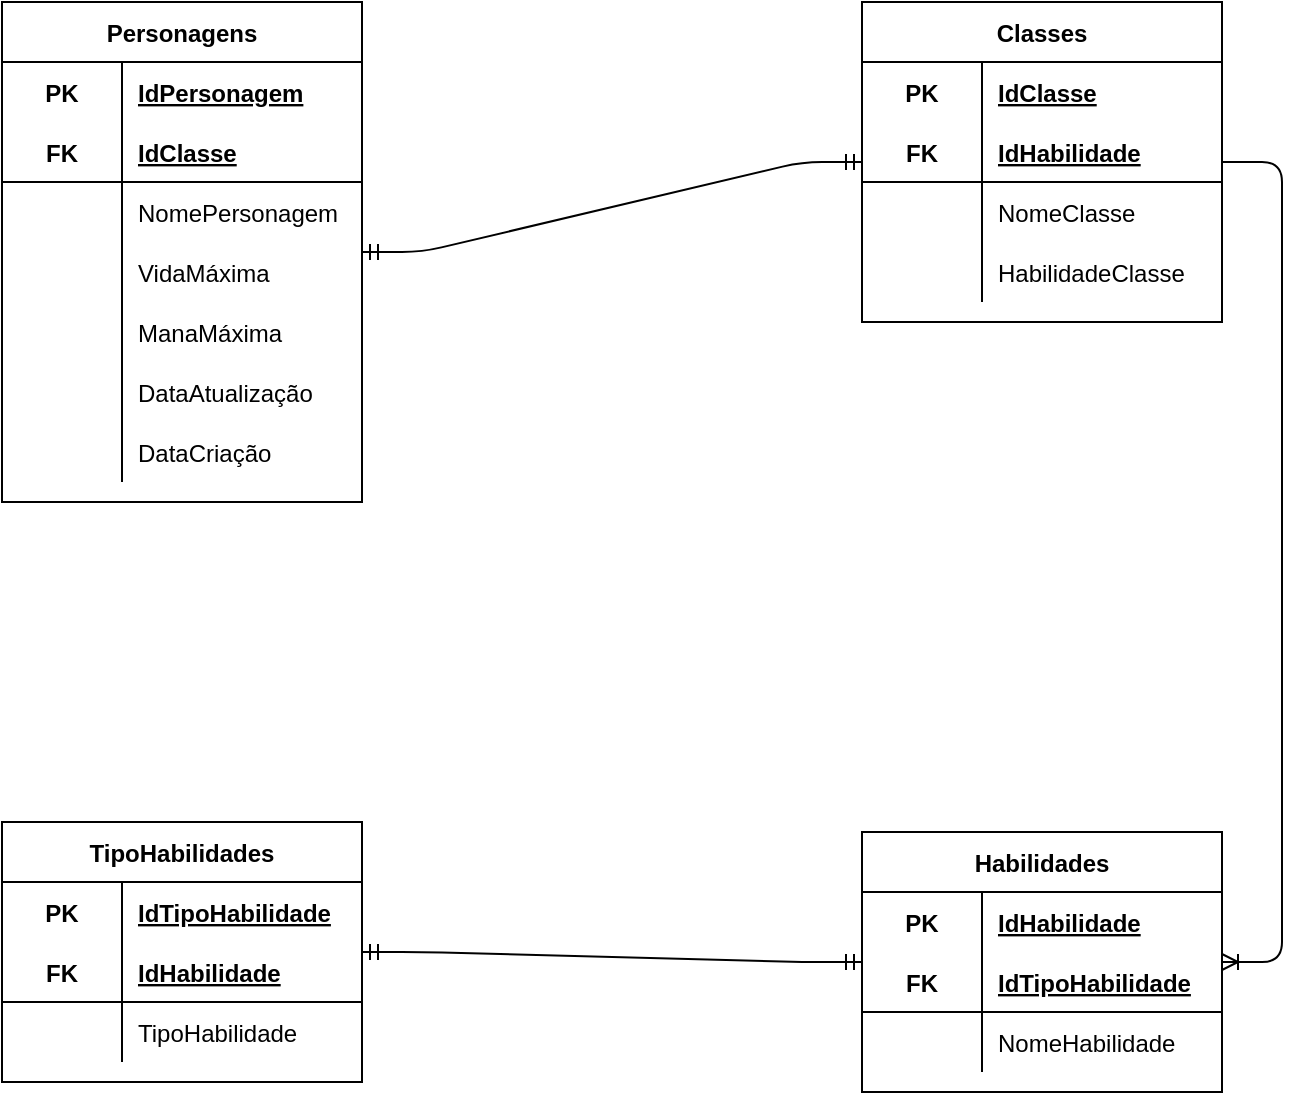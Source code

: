 <mxfile version="14.4.3" type="device"><diagram id="c4JNf_nerXgongmAmnPN" name="Page-1"><mxGraphModel dx="868" dy="482" grid="1" gridSize="10" guides="1" tooltips="1" connect="1" arrows="1" fold="1" page="1" pageScale="1" pageWidth="827" pageHeight="1169" math="0" shadow="0"><root><mxCell id="0"/><mxCell id="1" parent="0"/><mxCell id="SGRVbIkBx2ZCNKihLxU8-1" value="Personagens" style="shape=table;startSize=30;container=1;collapsible=1;childLayout=tableLayout;fixedRows=1;rowLines=0;fontStyle=1;align=center;resizeLast=1;" vertex="1" parent="1"><mxGeometry x="40" y="40" width="180" height="250" as="geometry"><mxRectangle x="40" y="40" width="110" height="30" as="alternateBounds"/></mxGeometry></mxCell><mxCell id="SGRVbIkBx2ZCNKihLxU8-2" value="" style="shape=partialRectangle;collapsible=0;dropTarget=0;pointerEvents=0;fillColor=none;top=0;left=0;bottom=0;right=0;points=[[0,0.5],[1,0.5]];portConstraint=eastwest;" vertex="1" parent="SGRVbIkBx2ZCNKihLxU8-1"><mxGeometry y="30" width="180" height="30" as="geometry"/></mxCell><mxCell id="SGRVbIkBx2ZCNKihLxU8-3" value="PK" style="shape=partialRectangle;connectable=0;fillColor=none;top=0;left=0;bottom=0;right=0;fontStyle=1;overflow=hidden;" vertex="1" parent="SGRVbIkBx2ZCNKihLxU8-2"><mxGeometry width="60" height="30" as="geometry"/></mxCell><mxCell id="SGRVbIkBx2ZCNKihLxU8-4" value="IdPersonagem" style="shape=partialRectangle;connectable=0;fillColor=none;top=0;left=0;bottom=0;right=0;align=left;spacingLeft=6;fontStyle=5;overflow=hidden;" vertex="1" parent="SGRVbIkBx2ZCNKihLxU8-2"><mxGeometry x="60" width="120" height="30" as="geometry"/></mxCell><mxCell id="SGRVbIkBx2ZCNKihLxU8-5" value="" style="shape=partialRectangle;collapsible=0;dropTarget=0;pointerEvents=0;fillColor=none;top=0;left=0;bottom=1;right=0;points=[[0,0.5],[1,0.5]];portConstraint=eastwest;" vertex="1" parent="SGRVbIkBx2ZCNKihLxU8-1"><mxGeometry y="60" width="180" height="30" as="geometry"/></mxCell><mxCell id="SGRVbIkBx2ZCNKihLxU8-6" value="FK" style="shape=partialRectangle;connectable=0;fillColor=none;top=0;left=0;bottom=0;right=0;fontStyle=1;overflow=hidden;" vertex="1" parent="SGRVbIkBx2ZCNKihLxU8-5"><mxGeometry width="60" height="30" as="geometry"/></mxCell><mxCell id="SGRVbIkBx2ZCNKihLxU8-7" value="IdClasse" style="shape=partialRectangle;connectable=0;fillColor=none;top=0;left=0;bottom=0;right=0;align=left;spacingLeft=6;fontStyle=5;overflow=hidden;" vertex="1" parent="SGRVbIkBx2ZCNKihLxU8-5"><mxGeometry x="60" width="120" height="30" as="geometry"/></mxCell><mxCell id="SGRVbIkBx2ZCNKihLxU8-8" value="" style="shape=partialRectangle;collapsible=0;dropTarget=0;pointerEvents=0;fillColor=none;top=0;left=0;bottom=0;right=0;points=[[0,0.5],[1,0.5]];portConstraint=eastwest;" vertex="1" parent="SGRVbIkBx2ZCNKihLxU8-1"><mxGeometry y="90" width="180" height="30" as="geometry"/></mxCell><mxCell id="SGRVbIkBx2ZCNKihLxU8-9" value="" style="shape=partialRectangle;connectable=0;fillColor=none;top=0;left=0;bottom=0;right=0;editable=1;overflow=hidden;" vertex="1" parent="SGRVbIkBx2ZCNKihLxU8-8"><mxGeometry width="60" height="30" as="geometry"/></mxCell><mxCell id="SGRVbIkBx2ZCNKihLxU8-10" value="NomePersonagem" style="shape=partialRectangle;connectable=0;fillColor=none;top=0;left=0;bottom=0;right=0;align=left;spacingLeft=6;overflow=hidden;" vertex="1" parent="SGRVbIkBx2ZCNKihLxU8-8"><mxGeometry x="60" width="120" height="30" as="geometry"/></mxCell><mxCell id="SGRVbIkBx2ZCNKihLxU8-11" value="" style="shape=partialRectangle;collapsible=0;dropTarget=0;pointerEvents=0;fillColor=none;top=0;left=0;bottom=0;right=0;points=[[0,0.5],[1,0.5]];portConstraint=eastwest;" vertex="1" parent="SGRVbIkBx2ZCNKihLxU8-1"><mxGeometry y="120" width="180" height="30" as="geometry"/></mxCell><mxCell id="SGRVbIkBx2ZCNKihLxU8-12" value="" style="shape=partialRectangle;connectable=0;fillColor=none;top=0;left=0;bottom=0;right=0;editable=1;overflow=hidden;" vertex="1" parent="SGRVbIkBx2ZCNKihLxU8-11"><mxGeometry width="60" height="30" as="geometry"/></mxCell><mxCell id="SGRVbIkBx2ZCNKihLxU8-13" value="VidaMáxima" style="shape=partialRectangle;connectable=0;fillColor=none;top=0;left=0;bottom=0;right=0;align=left;spacingLeft=6;overflow=hidden;" vertex="1" parent="SGRVbIkBx2ZCNKihLxU8-11"><mxGeometry x="60" width="120" height="30" as="geometry"/></mxCell><mxCell id="SGRVbIkBx2ZCNKihLxU8-34" style="shape=partialRectangle;collapsible=0;dropTarget=0;pointerEvents=0;fillColor=none;top=0;left=0;bottom=0;right=0;points=[[0,0.5],[1,0.5]];portConstraint=eastwest;" vertex="1" parent="SGRVbIkBx2ZCNKihLxU8-1"><mxGeometry y="150" width="180" height="30" as="geometry"/></mxCell><mxCell id="SGRVbIkBx2ZCNKihLxU8-35" style="shape=partialRectangle;connectable=0;fillColor=none;top=0;left=0;bottom=0;right=0;editable=1;overflow=hidden;" vertex="1" parent="SGRVbIkBx2ZCNKihLxU8-34"><mxGeometry width="60" height="30" as="geometry"/></mxCell><mxCell id="SGRVbIkBx2ZCNKihLxU8-36" value="ManaMáxima" style="shape=partialRectangle;connectable=0;fillColor=none;top=0;left=0;bottom=0;right=0;align=left;spacingLeft=6;overflow=hidden;" vertex="1" parent="SGRVbIkBx2ZCNKihLxU8-34"><mxGeometry x="60" width="120" height="30" as="geometry"/></mxCell><mxCell id="SGRVbIkBx2ZCNKihLxU8-37" style="shape=partialRectangle;collapsible=0;dropTarget=0;pointerEvents=0;fillColor=none;top=0;left=0;bottom=0;right=0;points=[[0,0.5],[1,0.5]];portConstraint=eastwest;" vertex="1" parent="SGRVbIkBx2ZCNKihLxU8-1"><mxGeometry y="180" width="180" height="30" as="geometry"/></mxCell><mxCell id="SGRVbIkBx2ZCNKihLxU8-38" style="shape=partialRectangle;connectable=0;fillColor=none;top=0;left=0;bottom=0;right=0;editable=1;overflow=hidden;" vertex="1" parent="SGRVbIkBx2ZCNKihLxU8-37"><mxGeometry width="60" height="30" as="geometry"/></mxCell><mxCell id="SGRVbIkBx2ZCNKihLxU8-39" value="DataAtualização" style="shape=partialRectangle;connectable=0;fillColor=none;top=0;left=0;bottom=0;right=0;align=left;spacingLeft=6;overflow=hidden;" vertex="1" parent="SGRVbIkBx2ZCNKihLxU8-37"><mxGeometry x="60" width="120" height="30" as="geometry"/></mxCell><mxCell id="SGRVbIkBx2ZCNKihLxU8-40" style="shape=partialRectangle;collapsible=0;dropTarget=0;pointerEvents=0;fillColor=none;top=0;left=0;bottom=0;right=0;points=[[0,0.5],[1,0.5]];portConstraint=eastwest;" vertex="1" parent="SGRVbIkBx2ZCNKihLxU8-1"><mxGeometry y="210" width="180" height="30" as="geometry"/></mxCell><mxCell id="SGRVbIkBx2ZCNKihLxU8-41" style="shape=partialRectangle;connectable=0;fillColor=none;top=0;left=0;bottom=0;right=0;editable=1;overflow=hidden;" vertex="1" parent="SGRVbIkBx2ZCNKihLxU8-40"><mxGeometry width="60" height="30" as="geometry"/></mxCell><mxCell id="SGRVbIkBx2ZCNKihLxU8-42" value="DataCriação" style="shape=partialRectangle;connectable=0;fillColor=none;top=0;left=0;bottom=0;right=0;align=left;spacingLeft=6;overflow=hidden;" vertex="1" parent="SGRVbIkBx2ZCNKihLxU8-40"><mxGeometry x="60" width="120" height="30" as="geometry"/></mxCell><mxCell id="SGRVbIkBx2ZCNKihLxU8-56" value="Classes" style="shape=table;startSize=30;container=1;collapsible=1;childLayout=tableLayout;fixedRows=1;rowLines=0;fontStyle=1;align=center;resizeLast=1;" vertex="1" parent="1"><mxGeometry x="470" y="40" width="180" height="160" as="geometry"/></mxCell><mxCell id="SGRVbIkBx2ZCNKihLxU8-57" value="" style="shape=partialRectangle;collapsible=0;dropTarget=0;pointerEvents=0;fillColor=none;top=0;left=0;bottom=0;right=0;points=[[0,0.5],[1,0.5]];portConstraint=eastwest;" vertex="1" parent="SGRVbIkBx2ZCNKihLxU8-56"><mxGeometry y="30" width="180" height="30" as="geometry"/></mxCell><mxCell id="SGRVbIkBx2ZCNKihLxU8-58" value="PK" style="shape=partialRectangle;connectable=0;fillColor=none;top=0;left=0;bottom=0;right=0;fontStyle=1;overflow=hidden;" vertex="1" parent="SGRVbIkBx2ZCNKihLxU8-57"><mxGeometry width="60" height="30" as="geometry"/></mxCell><mxCell id="SGRVbIkBx2ZCNKihLxU8-59" value="IdClasse" style="shape=partialRectangle;connectable=0;fillColor=none;top=0;left=0;bottom=0;right=0;align=left;spacingLeft=6;fontStyle=5;overflow=hidden;" vertex="1" parent="SGRVbIkBx2ZCNKihLxU8-57"><mxGeometry x="60" width="120" height="30" as="geometry"/></mxCell><mxCell id="SGRVbIkBx2ZCNKihLxU8-60" value="" style="shape=partialRectangle;collapsible=0;dropTarget=0;pointerEvents=0;fillColor=none;top=0;left=0;bottom=1;right=0;points=[[0,0.5],[1,0.5]];portConstraint=eastwest;" vertex="1" parent="SGRVbIkBx2ZCNKihLxU8-56"><mxGeometry y="60" width="180" height="30" as="geometry"/></mxCell><mxCell id="SGRVbIkBx2ZCNKihLxU8-61" value="FK" style="shape=partialRectangle;connectable=0;fillColor=none;top=0;left=0;bottom=0;right=0;fontStyle=1;overflow=hidden;" vertex="1" parent="SGRVbIkBx2ZCNKihLxU8-60"><mxGeometry width="60" height="30" as="geometry"/></mxCell><mxCell id="SGRVbIkBx2ZCNKihLxU8-62" value="IdHabilidade" style="shape=partialRectangle;connectable=0;fillColor=none;top=0;left=0;bottom=0;right=0;align=left;spacingLeft=6;fontStyle=5;overflow=hidden;" vertex="1" parent="SGRVbIkBx2ZCNKihLxU8-60"><mxGeometry x="60" width="120" height="30" as="geometry"/></mxCell><mxCell id="SGRVbIkBx2ZCNKihLxU8-63" value="" style="shape=partialRectangle;collapsible=0;dropTarget=0;pointerEvents=0;fillColor=none;top=0;left=0;bottom=0;right=0;points=[[0,0.5],[1,0.5]];portConstraint=eastwest;" vertex="1" parent="SGRVbIkBx2ZCNKihLxU8-56"><mxGeometry y="90" width="180" height="30" as="geometry"/></mxCell><mxCell id="SGRVbIkBx2ZCNKihLxU8-64" value="" style="shape=partialRectangle;connectable=0;fillColor=none;top=0;left=0;bottom=0;right=0;editable=1;overflow=hidden;" vertex="1" parent="SGRVbIkBx2ZCNKihLxU8-63"><mxGeometry width="60" height="30" as="geometry"/></mxCell><mxCell id="SGRVbIkBx2ZCNKihLxU8-65" value="NomeClasse" style="shape=partialRectangle;connectable=0;fillColor=none;top=0;left=0;bottom=0;right=0;align=left;spacingLeft=6;overflow=hidden;" vertex="1" parent="SGRVbIkBx2ZCNKihLxU8-63"><mxGeometry x="60" width="120" height="30" as="geometry"/></mxCell><mxCell id="SGRVbIkBx2ZCNKihLxU8-66" value="" style="shape=partialRectangle;collapsible=0;dropTarget=0;pointerEvents=0;fillColor=none;top=0;left=0;bottom=0;right=0;points=[[0,0.5],[1,0.5]];portConstraint=eastwest;" vertex="1" parent="SGRVbIkBx2ZCNKihLxU8-56"><mxGeometry y="120" width="180" height="30" as="geometry"/></mxCell><mxCell id="SGRVbIkBx2ZCNKihLxU8-67" value="" style="shape=partialRectangle;connectable=0;fillColor=none;top=0;left=0;bottom=0;right=0;editable=1;overflow=hidden;" vertex="1" parent="SGRVbIkBx2ZCNKihLxU8-66"><mxGeometry width="60" height="30" as="geometry"/></mxCell><mxCell id="SGRVbIkBx2ZCNKihLxU8-68" value="HabilidadeClasse" style="shape=partialRectangle;connectable=0;fillColor=none;top=0;left=0;bottom=0;right=0;align=left;spacingLeft=6;overflow=hidden;" vertex="1" parent="SGRVbIkBx2ZCNKihLxU8-66"><mxGeometry x="60" width="120" height="30" as="geometry"/></mxCell><mxCell id="SGRVbIkBx2ZCNKihLxU8-69" value="" style="edgeStyle=entityRelationEdgeStyle;fontSize=12;html=1;endArrow=ERmandOne;startArrow=ERmandOne;" edge="1" parent="1" source="SGRVbIkBx2ZCNKihLxU8-1" target="SGRVbIkBx2ZCNKihLxU8-56"><mxGeometry width="100" height="100" relative="1" as="geometry"><mxPoint x="230" y="250" as="sourcePoint"/><mxPoint x="330" y="150" as="targetPoint"/></mxGeometry></mxCell><mxCell id="SGRVbIkBx2ZCNKihLxU8-70" value="Habilidades" style="shape=table;startSize=30;container=1;collapsible=1;childLayout=tableLayout;fixedRows=1;rowLines=0;fontStyle=1;align=center;resizeLast=1;" vertex="1" parent="1"><mxGeometry x="470" y="455" width="180" height="130" as="geometry"/></mxCell><mxCell id="SGRVbIkBx2ZCNKihLxU8-71" value="" style="shape=partialRectangle;collapsible=0;dropTarget=0;pointerEvents=0;fillColor=none;top=0;left=0;bottom=0;right=0;points=[[0,0.5],[1,0.5]];portConstraint=eastwest;" vertex="1" parent="SGRVbIkBx2ZCNKihLxU8-70"><mxGeometry y="30" width="180" height="30" as="geometry"/></mxCell><mxCell id="SGRVbIkBx2ZCNKihLxU8-72" value="PK" style="shape=partialRectangle;connectable=0;fillColor=none;top=0;left=0;bottom=0;right=0;fontStyle=1;overflow=hidden;" vertex="1" parent="SGRVbIkBx2ZCNKihLxU8-71"><mxGeometry width="60" height="30" as="geometry"/></mxCell><mxCell id="SGRVbIkBx2ZCNKihLxU8-73" value="IdHabilidade" style="shape=partialRectangle;connectable=0;fillColor=none;top=0;left=0;bottom=0;right=0;align=left;spacingLeft=6;fontStyle=5;overflow=hidden;" vertex="1" parent="SGRVbIkBx2ZCNKihLxU8-71"><mxGeometry x="60" width="120" height="30" as="geometry"/></mxCell><mxCell id="SGRVbIkBx2ZCNKihLxU8-74" value="" style="shape=partialRectangle;collapsible=0;dropTarget=0;pointerEvents=0;fillColor=none;top=0;left=0;bottom=1;right=0;points=[[0,0.5],[1,0.5]];portConstraint=eastwest;" vertex="1" parent="SGRVbIkBx2ZCNKihLxU8-70"><mxGeometry y="60" width="180" height="30" as="geometry"/></mxCell><mxCell id="SGRVbIkBx2ZCNKihLxU8-75" value="FK" style="shape=partialRectangle;connectable=0;fillColor=none;top=0;left=0;bottom=0;right=0;fontStyle=1;overflow=hidden;" vertex="1" parent="SGRVbIkBx2ZCNKihLxU8-74"><mxGeometry width="60" height="30" as="geometry"/></mxCell><mxCell id="SGRVbIkBx2ZCNKihLxU8-76" value="IdTipoHabilidade" style="shape=partialRectangle;connectable=0;fillColor=none;top=0;left=0;bottom=0;right=0;align=left;spacingLeft=6;fontStyle=5;overflow=hidden;" vertex="1" parent="SGRVbIkBx2ZCNKihLxU8-74"><mxGeometry x="60" width="120" height="30" as="geometry"/></mxCell><mxCell id="SGRVbIkBx2ZCNKihLxU8-77" value="" style="shape=partialRectangle;collapsible=0;dropTarget=0;pointerEvents=0;fillColor=none;top=0;left=0;bottom=0;right=0;points=[[0,0.5],[1,0.5]];portConstraint=eastwest;" vertex="1" parent="SGRVbIkBx2ZCNKihLxU8-70"><mxGeometry y="90" width="180" height="30" as="geometry"/></mxCell><mxCell id="SGRVbIkBx2ZCNKihLxU8-78" value="" style="shape=partialRectangle;connectable=0;fillColor=none;top=0;left=0;bottom=0;right=0;editable=1;overflow=hidden;" vertex="1" parent="SGRVbIkBx2ZCNKihLxU8-77"><mxGeometry width="60" height="30" as="geometry"/></mxCell><mxCell id="SGRVbIkBx2ZCNKihLxU8-79" value="NomeHabilidade" style="shape=partialRectangle;connectable=0;fillColor=none;top=0;left=0;bottom=0;right=0;align=left;spacingLeft=6;overflow=hidden;" vertex="1" parent="SGRVbIkBx2ZCNKihLxU8-77"><mxGeometry x="60" width="120" height="30" as="geometry"/></mxCell><mxCell id="SGRVbIkBx2ZCNKihLxU8-83" value="" style="edgeStyle=entityRelationEdgeStyle;fontSize=12;html=1;endArrow=ERoneToMany;" edge="1" parent="1" source="SGRVbIkBx2ZCNKihLxU8-56" target="SGRVbIkBx2ZCNKihLxU8-70"><mxGeometry width="100" height="100" relative="1" as="geometry"><mxPoint x="580" y="360" as="sourcePoint"/><mxPoint x="680" y="260" as="targetPoint"/></mxGeometry></mxCell><mxCell id="SGRVbIkBx2ZCNKihLxU8-84" value="TipoHabilidades" style="shape=table;startSize=30;container=1;collapsible=1;childLayout=tableLayout;fixedRows=1;rowLines=0;fontStyle=1;align=center;resizeLast=1;" vertex="1" parent="1"><mxGeometry x="40" y="450" width="180" height="130" as="geometry"/></mxCell><mxCell id="SGRVbIkBx2ZCNKihLxU8-85" value="" style="shape=partialRectangle;collapsible=0;dropTarget=0;pointerEvents=0;fillColor=none;top=0;left=0;bottom=0;right=0;points=[[0,0.5],[1,0.5]];portConstraint=eastwest;" vertex="1" parent="SGRVbIkBx2ZCNKihLxU8-84"><mxGeometry y="30" width="180" height="30" as="geometry"/></mxCell><mxCell id="SGRVbIkBx2ZCNKihLxU8-86" value="PK" style="shape=partialRectangle;connectable=0;fillColor=none;top=0;left=0;bottom=0;right=0;fontStyle=1;overflow=hidden;" vertex="1" parent="SGRVbIkBx2ZCNKihLxU8-85"><mxGeometry width="60" height="30" as="geometry"/></mxCell><mxCell id="SGRVbIkBx2ZCNKihLxU8-87" value="IdTipoHabilidade" style="shape=partialRectangle;connectable=0;fillColor=none;top=0;left=0;bottom=0;right=0;align=left;spacingLeft=6;fontStyle=5;overflow=hidden;" vertex="1" parent="SGRVbIkBx2ZCNKihLxU8-85"><mxGeometry x="60" width="120" height="30" as="geometry"/></mxCell><mxCell id="SGRVbIkBx2ZCNKihLxU8-88" value="" style="shape=partialRectangle;collapsible=0;dropTarget=0;pointerEvents=0;fillColor=none;top=0;left=0;bottom=1;right=0;points=[[0,0.5],[1,0.5]];portConstraint=eastwest;" vertex="1" parent="SGRVbIkBx2ZCNKihLxU8-84"><mxGeometry y="60" width="180" height="30" as="geometry"/></mxCell><mxCell id="SGRVbIkBx2ZCNKihLxU8-89" value="FK" style="shape=partialRectangle;connectable=0;fillColor=none;top=0;left=0;bottom=0;right=0;fontStyle=1;overflow=hidden;" vertex="1" parent="SGRVbIkBx2ZCNKihLxU8-88"><mxGeometry width="60" height="30" as="geometry"/></mxCell><mxCell id="SGRVbIkBx2ZCNKihLxU8-90" value="IdHabilidade" style="shape=partialRectangle;connectable=0;fillColor=none;top=0;left=0;bottom=0;right=0;align=left;spacingLeft=6;fontStyle=5;overflow=hidden;" vertex="1" parent="SGRVbIkBx2ZCNKihLxU8-88"><mxGeometry x="60" width="120" height="30" as="geometry"/></mxCell><mxCell id="SGRVbIkBx2ZCNKihLxU8-91" value="" style="shape=partialRectangle;collapsible=0;dropTarget=0;pointerEvents=0;fillColor=none;top=0;left=0;bottom=0;right=0;points=[[0,0.5],[1,0.5]];portConstraint=eastwest;" vertex="1" parent="SGRVbIkBx2ZCNKihLxU8-84"><mxGeometry y="90" width="180" height="30" as="geometry"/></mxCell><mxCell id="SGRVbIkBx2ZCNKihLxU8-92" value="" style="shape=partialRectangle;connectable=0;fillColor=none;top=0;left=0;bottom=0;right=0;editable=1;overflow=hidden;" vertex="1" parent="SGRVbIkBx2ZCNKihLxU8-91"><mxGeometry width="60" height="30" as="geometry"/></mxCell><mxCell id="SGRVbIkBx2ZCNKihLxU8-93" value="TipoHabilidade" style="shape=partialRectangle;connectable=0;fillColor=none;top=0;left=0;bottom=0;right=0;align=left;spacingLeft=6;overflow=hidden;" vertex="1" parent="SGRVbIkBx2ZCNKihLxU8-91"><mxGeometry x="60" width="120" height="30" as="geometry"/></mxCell><mxCell id="SGRVbIkBx2ZCNKihLxU8-97" value="" style="edgeStyle=entityRelationEdgeStyle;fontSize=12;html=1;endArrow=ERmandOne;startArrow=ERmandOne;" edge="1" parent="1" source="SGRVbIkBx2ZCNKihLxU8-84" target="SGRVbIkBx2ZCNKihLxU8-70"><mxGeometry width="100" height="100" relative="1" as="geometry"><mxPoint x="300" y="550" as="sourcePoint"/><mxPoint x="400" y="450" as="targetPoint"/></mxGeometry></mxCell></root></mxGraphModel></diagram></mxfile>